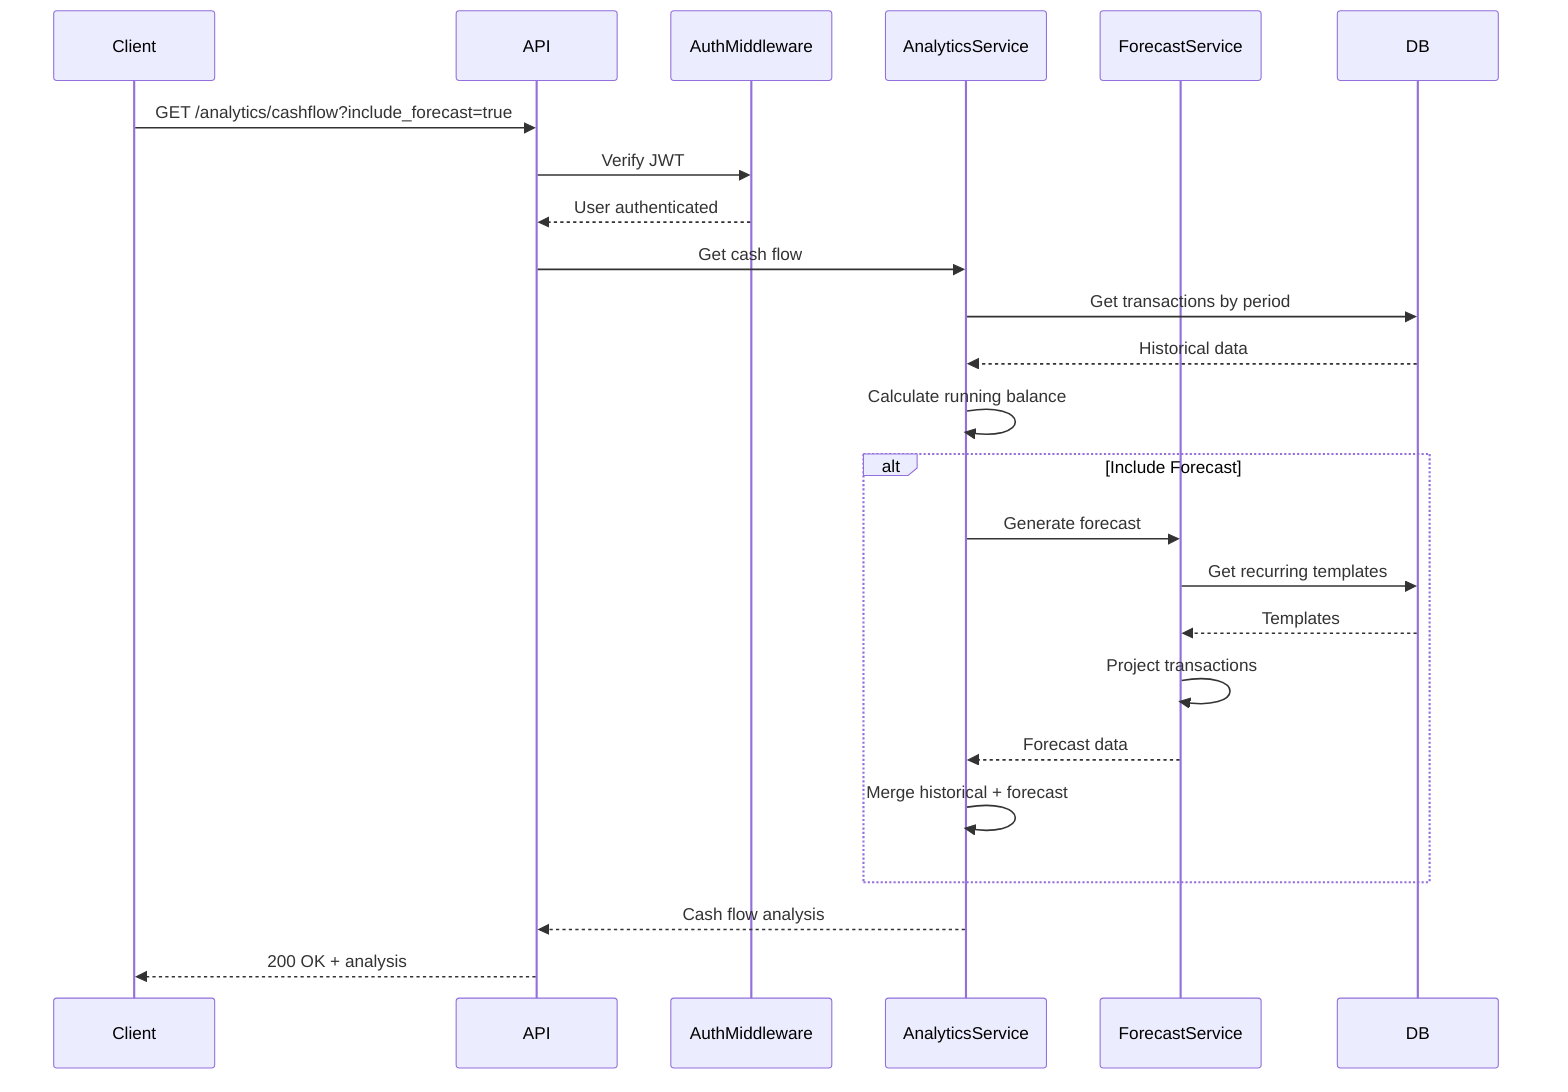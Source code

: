 sequenceDiagram
    participant Client
    participant API
    participant AuthMiddleware
    participant AnalyticsService
    participant ForecastService
    participant DB
    
    Client->>API: GET /analytics/cashflow?include_forecast=true
    API->>AuthMiddleware: Verify JWT
    AuthMiddleware-->>API: User authenticated
    API->>AnalyticsService: Get cash flow
    AnalyticsService->>DB: Get transactions by period
    DB-->>AnalyticsService: Historical data
    AnalyticsService->>AnalyticsService: Calculate running balance
    alt Include Forecast
        AnalyticsService->>ForecastService: Generate forecast
        ForecastService->>DB: Get recurring templates
        DB-->>ForecastService: Templates
        ForecastService->>ForecastService: Project transactions
        ForecastService-->>AnalyticsService: Forecast data
        AnalyticsService->>AnalyticsService: Merge historical + forecast
    end
    AnalyticsService-->>API: Cash flow analysis
    API-->>Client: 200 OK + analysis